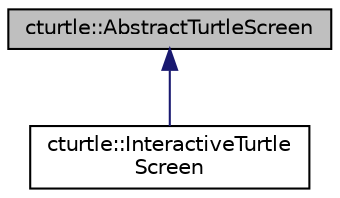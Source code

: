 digraph "cturtle::AbstractTurtleScreen"
{
  edge [fontname="Helvetica",fontsize="10",labelfontname="Helvetica",labelfontsize="10"];
  node [fontname="Helvetica",fontsize="10",shape=record];
  Node0 [label="cturtle::AbstractTurtleScreen",height=0.2,width=0.4,color="black", fillcolor="grey75", style="filled", fontcolor="black"];
  Node0 -> Node1 [dir="back",color="midnightblue",fontsize="10",style="solid",fontname="Helvetica"];
  Node1 [label="cturtle::InteractiveTurtle\lScreen",height=0.2,width=0.4,color="black", fillcolor="white", style="filled",URL="$classcturtle_1_1InteractiveTurtleScreen.html"];
}

